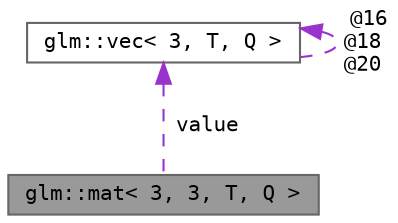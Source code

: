 digraph "glm::mat&lt; 3, 3, T, Q &gt;"
{
 // LATEX_PDF_SIZE
  bgcolor="transparent";
  edge [fontname=Terminal,fontsize=10,labelfontname=Helvetica,labelfontsize=10];
  node [fontname=Terminal,fontsize=10,shape=box,height=0.2,width=0.4];
  Node1 [label="glm::mat\< 3, 3, T, Q \>",height=0.2,width=0.4,color="gray40", fillcolor="grey60", style="filled", fontcolor="black",tooltip=" "];
  Node2 -> Node1 [dir="back",color="darkorchid3",style="dashed",label=" value" ];
  Node2 [label="glm::vec\< 3, T, Q \>",height=0.2,width=0.4,color="gray40", fillcolor="white", style="filled",URL="$structglm_1_1vec_3_013_00_01_t_00_01_q_01_4.html",tooltip=" "];
  Node2 -> Node2 [dir="back",color="darkorchid3",style="dashed",label=" @16\n@18\n@20" ];
}

